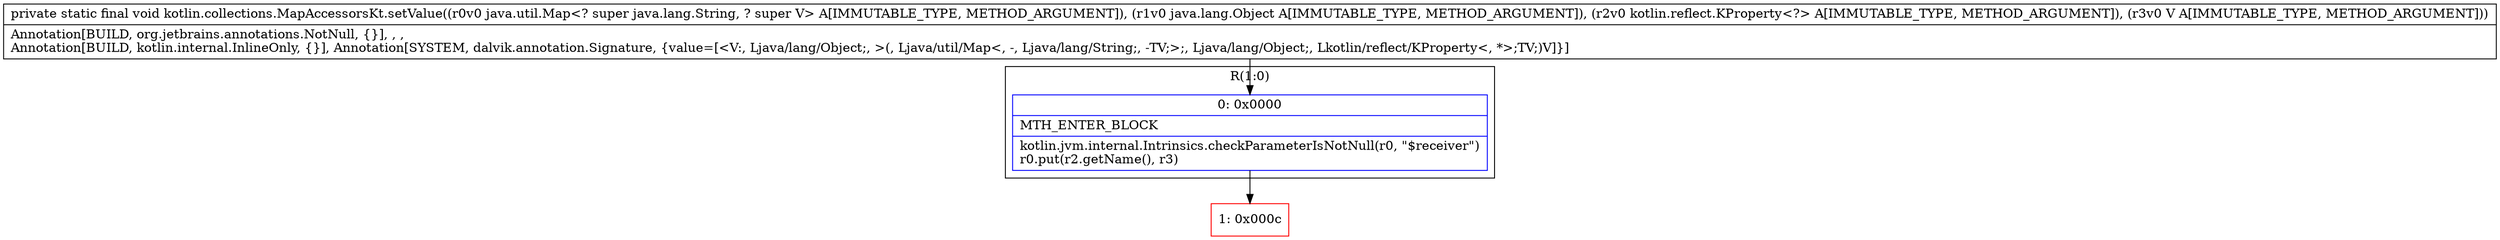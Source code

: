digraph "CFG forkotlin.collections.MapAccessorsKt.setValue(Ljava\/util\/Map;Ljava\/lang\/Object;Lkotlin\/reflect\/KProperty;Ljava\/lang\/Object;)V" {
subgraph cluster_Region_196275453 {
label = "R(1:0)";
node [shape=record,color=blue];
Node_0 [shape=record,label="{0\:\ 0x0000|MTH_ENTER_BLOCK\l|kotlin.jvm.internal.Intrinsics.checkParameterIsNotNull(r0, \"$receiver\")\lr0.put(r2.getName(), r3)\l}"];
}
Node_1 [shape=record,color=red,label="{1\:\ 0x000c}"];
MethodNode[shape=record,label="{private static final void kotlin.collections.MapAccessorsKt.setValue((r0v0 java.util.Map\<? super java.lang.String, ? super V\> A[IMMUTABLE_TYPE, METHOD_ARGUMENT]), (r1v0 java.lang.Object A[IMMUTABLE_TYPE, METHOD_ARGUMENT]), (r2v0 kotlin.reflect.KProperty\<?\> A[IMMUTABLE_TYPE, METHOD_ARGUMENT]), (r3v0 V A[IMMUTABLE_TYPE, METHOD_ARGUMENT]))  | Annotation[BUILD, org.jetbrains.annotations.NotNull, \{\}], , , \lAnnotation[BUILD, kotlin.internal.InlineOnly, \{\}], Annotation[SYSTEM, dalvik.annotation.Signature, \{value=[\<V:, Ljava\/lang\/Object;, \>(, Ljava\/util\/Map\<, \-, Ljava\/lang\/String;, \-TV;\>;, Ljava\/lang\/Object;, Lkotlin\/reflect\/KProperty\<, *\>;TV;)V]\}]\l}"];
MethodNode -> Node_0;
Node_0 -> Node_1;
}

